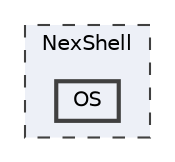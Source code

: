 digraph "NexShell/OS"
{
 // LATEX_PDF_SIZE
  bgcolor="transparent";
  edge [fontname=Helvetica,fontsize=10,labelfontname=Helvetica,labelfontsize=10];
  node [fontname=Helvetica,fontsize=10,shape=box,height=0.2,width=0.4];
  compound=true
  subgraph clusterdir_9662453b8aa11dc8a06f840845195316 {
    graph [ bgcolor="#edf0f7", pencolor="grey25", label="NexShell", fontname=Helvetica,fontsize=10 style="filled,dashed", URL="dir_9662453b8aa11dc8a06f840845195316.html",tooltip=""]
  dir_1eafdc3ba1f94588206cb83f4a693ff9 [label="OS", fillcolor="#edf0f7", color="grey25", style="filled,bold", URL="dir_1eafdc3ba1f94588206cb83f4a693ff9.html",tooltip=""];
  }
}
